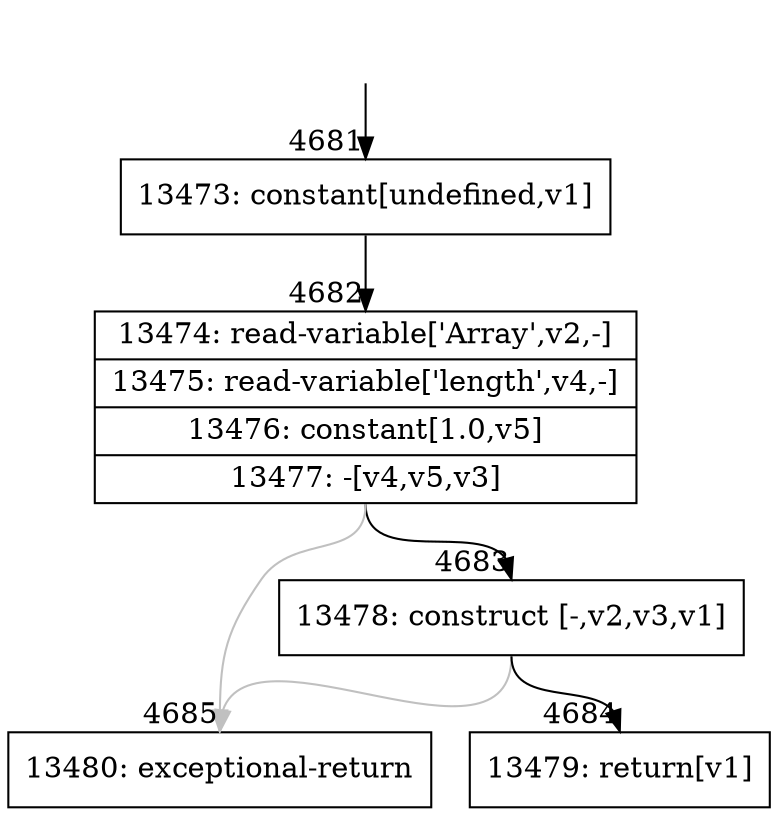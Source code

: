 digraph {
rankdir="TD"
BB_entry312[shape=none,label=""];
BB_entry312 -> BB4681 [tailport=s, headport=n, headlabel="    4681"]
BB4681 [shape=record label="{13473: constant[undefined,v1]}" ] 
BB4681 -> BB4682 [tailport=s, headport=n, headlabel="      4682"]
BB4682 [shape=record label="{13474: read-variable['Array',v2,-]|13475: read-variable['length',v4,-]|13476: constant[1.0,v5]|13477: -[v4,v5,v3]}" ] 
BB4682 -> BB4683 [tailport=s, headport=n, headlabel="      4683"]
BB4682 -> BB4685 [tailport=s, headport=n, color=gray, headlabel="      4685"]
BB4683 [shape=record label="{13478: construct [-,v2,v3,v1]}" ] 
BB4683 -> BB4684 [tailport=s, headport=n, headlabel="      4684"]
BB4683 -> BB4685 [tailport=s, headport=n, color=gray]
BB4684 [shape=record label="{13479: return[v1]}" ] 
BB4685 [shape=record label="{13480: exceptional-return}" ] 
//#$~ 4965
}
